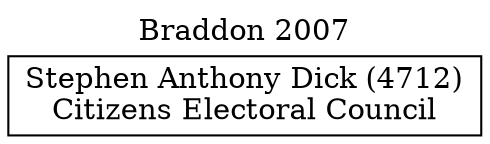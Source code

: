 // House preference flow
digraph "Stephen Anthony Dick (4712)_Braddon_2007" {
	graph [label="Braddon 2007" labelloc=t mclimit=10]
	node [shape=box]
	"Stephen Anthony Dick (4712)" [label="Stephen Anthony Dick (4712)
Citizens Electoral Council"]
}
